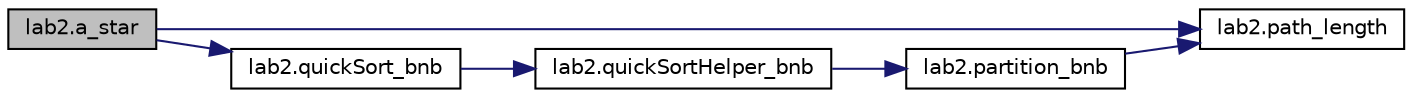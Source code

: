 digraph "lab2.a_star"
{
  edge [fontname="Helvetica",fontsize="10",labelfontname="Helvetica",labelfontsize="10"];
  node [fontname="Helvetica",fontsize="10",shape=record];
  rankdir="LR";
  Node1 [label="lab2.a_star",height=0.2,width=0.4,color="black", fillcolor="grey75", style="filled", fontcolor="black"];
  Node1 -> Node2 [color="midnightblue",fontsize="10",style="solid",fontname="Helvetica"];
  Node2 [label="lab2.path_length",height=0.2,width=0.4,color="black", fillcolor="white", style="filled",URL="$namespacelab2.html#a9124033f320681f2240efa74a9961c48",tooltip="Now we&#39;re going to try optimal search. "];
  Node1 -> Node3 [color="midnightblue",fontsize="10",style="solid",fontname="Helvetica"];
  Node3 [label="lab2.quickSort_bnb",height=0.2,width=0.4,color="black", fillcolor="white", style="filled",URL="$namespacelab2.html#ac6d556c4bfdfe4909967b690a3fc6a6b"];
  Node3 -> Node4 [color="midnightblue",fontsize="10",style="solid",fontname="Helvetica"];
  Node4 [label="lab2.quickSortHelper_bnb",height=0.2,width=0.4,color="black", fillcolor="white", style="filled",URL="$namespacelab2.html#af0c98e54367bc2fe44f40db0af6e4b12"];
  Node4 -> Node5 [color="midnightblue",fontsize="10",style="solid",fontname="Helvetica"];
  Node5 [label="lab2.partition_bnb",height=0.2,width=0.4,color="black", fillcolor="white", style="filled",URL="$namespacelab2.html#a5a7d465167cf72bb801f8d2918930b2b"];
  Node5 -> Node2 [color="midnightblue",fontsize="10",style="solid",fontname="Helvetica"];
}
